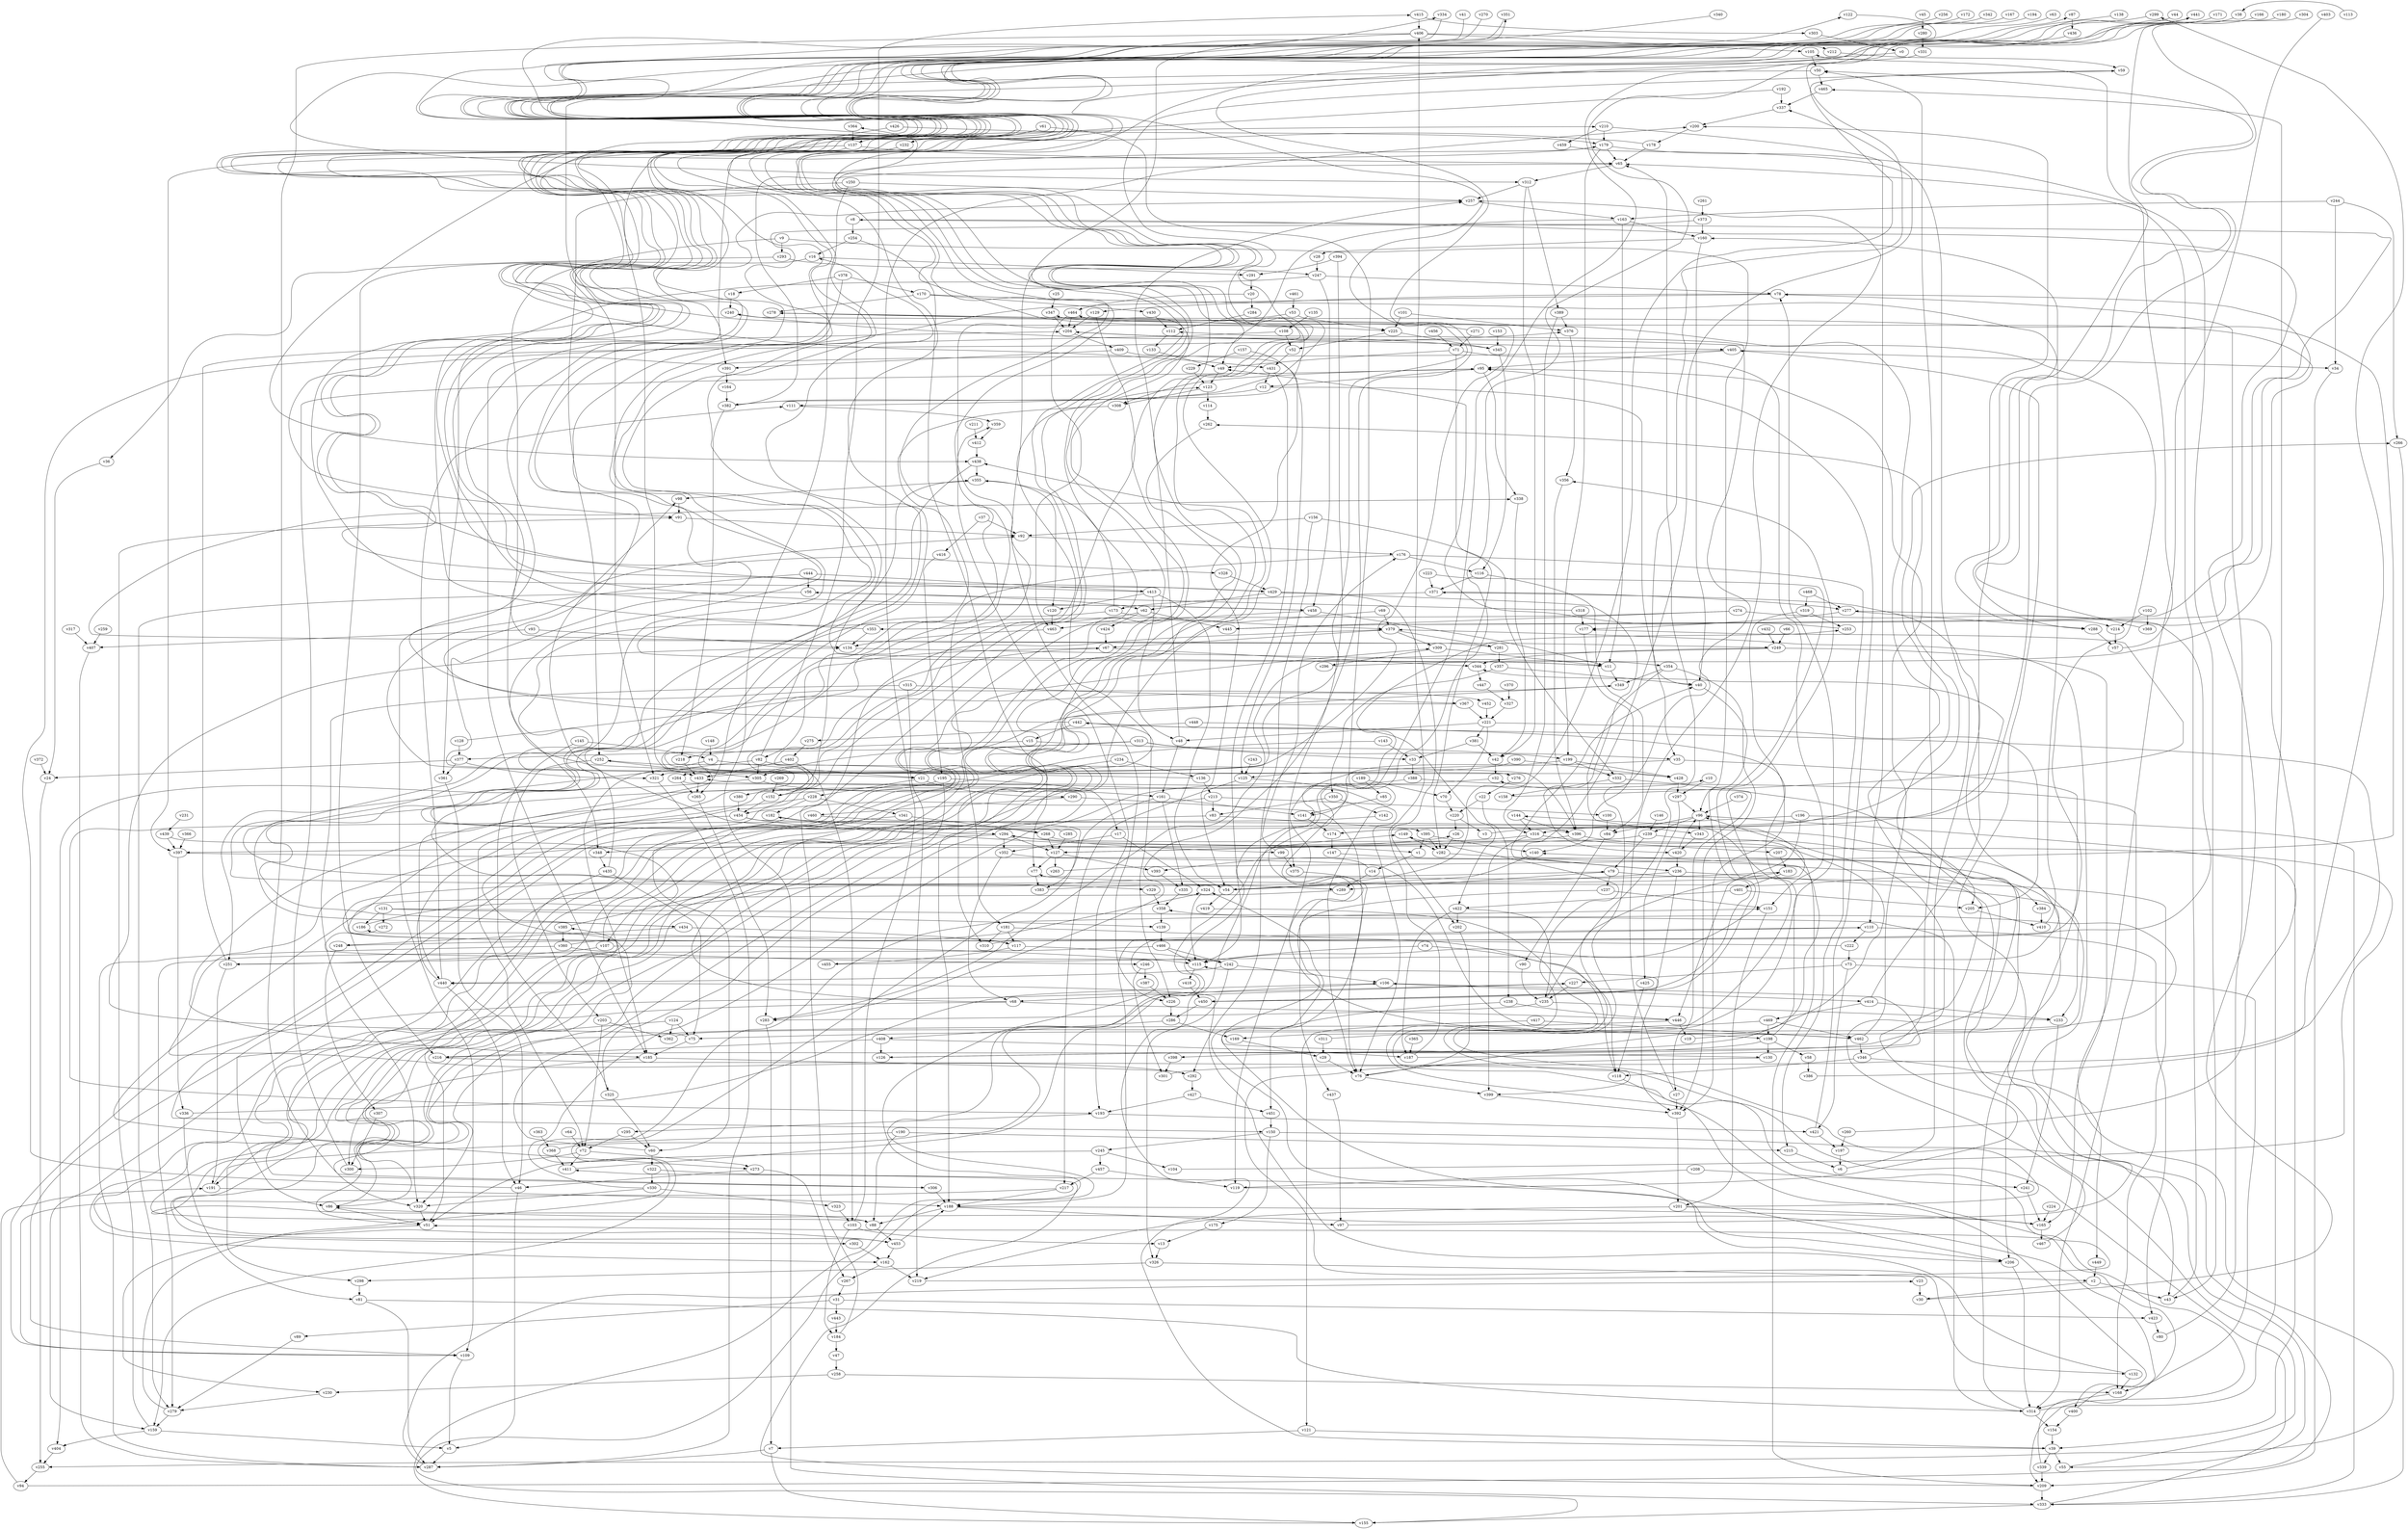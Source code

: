 // Benchmark game 698 - 470 vertices
// time_bound: 121
// targets: v259
digraph G {
    v0 [name="v0", player=1];
    v1 [name="v1", player=0];
    v2 [name="v2", player=1];
    v3 [name="v3", player=1];
    v4 [name="v4", player=0];
    v5 [name="v5", player=1];
    v6 [name="v6", player=0];
    v7 [name="v7", player=1];
    v8 [name="v8", player=1];
    v9 [name="v9", player=1];
    v10 [name="v10", player=0];
    v11 [name="v11", player=1];
    v12 [name="v12", player=1];
    v13 [name="v13", player=0];
    v14 [name="v14", player=1];
    v15 [name="v15", player=1];
    v16 [name="v16", player=0];
    v17 [name="v17", player=1];
    v18 [name="v18", player=0];
    v19 [name="v19", player=0];
    v20 [name="v20", player=1];
    v21 [name="v21", player=1];
    v22 [name="v22", player=1];
    v23 [name="v23", player=1];
    v24 [name="v24", player=1];
    v25 [name="v25", player=0];
    v26 [name="v26", player=1];
    v27 [name="v27", player=0];
    v28 [name="v28", player=0];
    v29 [name="v29", player=1];
    v30 [name="v30", player=1];
    v31 [name="v31", player=1];
    v32 [name="v32", player=0];
    v33 [name="v33", player=0];
    v34 [name="v34", player=1];
    v35 [name="v35", player=0];
    v36 [name="v36", player=1];
    v37 [name="v37", player=1];
    v38 [name="v38", player=0];
    v39 [name="v39", player=1];
    v40 [name="v40", player=0];
    v41 [name="v41", player=0];
    v42 [name="v42", player=1];
    v43 [name="v43", player=0];
    v44 [name="v44", player=1];
    v45 [name="v45", player=1];
    v46 [name="v46", player=0];
    v47 [name="v47", player=0];
    v48 [name="v48", player=0];
    v49 [name="v49", player=1];
    v50 [name="v50", player=1];
    v51 [name="v51", player=1];
    v52 [name="v52", player=1];
    v53 [name="v53", player=1];
    v54 [name="v54", player=0];
    v55 [name="v55", player=0];
    v56 [name="v56", player=1];
    v57 [name="v57", player=0];
    v58 [name="v58", player=0];
    v59 [name="v59", player=0];
    v60 [name="v60", player=0];
    v61 [name="v61", player=1];
    v62 [name="v62", player=1];
    v63 [name="v63", player=1];
    v64 [name="v64", player=1];
    v65 [name="v65", player=1];
    v66 [name="v66", player=1];
    v67 [name="v67", player=1];
    v68 [name="v68", player=0];
    v69 [name="v69", player=0];
    v70 [name="v70", player=1];
    v71 [name="v71", player=0];
    v72 [name="v72", player=1];
    v73 [name="v73", player=0];
    v74 [name="v74", player=1];
    v75 [name="v75", player=0];
    v76 [name="v76", player=0];
    v77 [name="v77", player=1];
    v78 [name="v78", player=1];
    v79 [name="v79", player=1];
    v80 [name="v80", player=0];
    v81 [name="v81", player=1];
    v82 [name="v82", player=0];
    v83 [name="v83", player=0];
    v84 [name="v84", player=1];
    v85 [name="v85", player=0];
    v86 [name="v86", player=0];
    v87 [name="v87", player=1];
    v88 [name="v88", player=0];
    v89 [name="v89", player=0];
    v90 [name="v90", player=1];
    v91 [name="v91", player=0];
    v92 [name="v92", player=1];
    v93 [name="v93", player=0];
    v94 [name="v94", player=0];
    v95 [name="v95", player=0];
    v96 [name="v96", player=1];
    v97 [name="v97", player=1];
    v98 [name="v98", player=1];
    v99 [name="v99", player=0];
    v100 [name="v100", player=1];
    v101 [name="v101", player=0];
    v102 [name="v102", player=0];
    v103 [name="v103", player=1];
    v104 [name="v104", player=0];
    v105 [name="v105", player=0];
    v106 [name="v106", player=0];
    v107 [name="v107", player=1];
    v108 [name="v108", player=1];
    v109 [name="v109", player=0];
    v110 [name="v110", player=0];
    v111 [name="v111", player=0];
    v112 [name="v112", player=0];
    v113 [name="v113", player=0];
    v114 [name="v114", player=0];
    v115 [name="v115", player=1];
    v116 [name="v116", player=1];
    v117 [name="v117", player=0];
    v118 [name="v118", player=0];
    v119 [name="v119", player=0];
    v120 [name="v120", player=0];
    v121 [name="v121", player=0];
    v122 [name="v122", player=0];
    v123 [name="v123", player=0];
    v124 [name="v124", player=1];
    v125 [name="v125", player=0];
    v126 [name="v126", player=1];
    v127 [name="v127", player=1];
    v128 [name="v128", player=0];
    v129 [name="v129", player=0];
    v130 [name="v130", player=1];
    v131 [name="v131", player=0];
    v132 [name="v132", player=0];
    v133 [name="v133", player=1];
    v134 [name="v134", player=1];
    v135 [name="v135", player=1];
    v136 [name="v136", player=1];
    v137 [name="v137", player=1];
    v138 [name="v138", player=1];
    v139 [name="v139", player=0];
    v140 [name="v140", player=0];
    v141 [name="v141", player=0];
    v142 [name="v142", player=0];
    v143 [name="v143", player=0];
    v144 [name="v144", player=0];
    v145 [name="v145", player=1];
    v146 [name="v146", player=1];
    v147 [name="v147", player=0];
    v148 [name="v148", player=1];
    v149 [name="v149", player=1];
    v150 [name="v150", player=0];
    v151 [name="v151", player=0];
    v152 [name="v152", player=1];
    v153 [name="v153", player=0];
    v154 [name="v154", player=1];
    v155 [name="v155", player=1];
    v156 [name="v156", player=0];
    v157 [name="v157", player=0];
    v158 [name="v158", player=0];
    v159 [name="v159", player=1];
    v160 [name="v160", player=1];
    v161 [name="v161", player=0];
    v162 [name="v162", player=0];
    v163 [name="v163", player=0];
    v164 [name="v164", player=0];
    v165 [name="v165", player=1];
    v166 [name="v166", player=1];
    v167 [name="v167", player=0];
    v168 [name="v168", player=1];
    v169 [name="v169", player=1];
    v170 [name="v170", player=1];
    v171 [name="v171", player=0];
    v172 [name="v172", player=1];
    v173 [name="v173", player=1];
    v174 [name="v174", player=0];
    v175 [name="v175", player=1];
    v176 [name="v176", player=1];
    v177 [name="v177", player=1];
    v178 [name="v178", player=1];
    v179 [name="v179", player=1];
    v180 [name="v180", player=0];
    v181 [name="v181", player=1];
    v182 [name="v182", player=1];
    v183 [name="v183", player=0];
    v184 [name="v184", player=0];
    v185 [name="v185", player=0];
    v186 [name="v186", player=1];
    v187 [name="v187", player=1];
    v188 [name="v188", player=0];
    v189 [name="v189", player=1];
    v190 [name="v190", player=1];
    v191 [name="v191", player=1];
    v192 [name="v192", player=1];
    v193 [name="v193", player=0];
    v194 [name="v194", player=1];
    v195 [name="v195", player=0];
    v196 [name="v196", player=1];
    v197 [name="v197", player=0];
    v198 [name="v198", player=1];
    v199 [name="v199", player=0];
    v200 [name="v200", player=0];
    v201 [name="v201", player=1];
    v202 [name="v202", player=1];
    v203 [name="v203", player=0];
    v204 [name="v204", player=0];
    v205 [name="v205", player=1];
    v206 [name="v206", player=1];
    v207 [name="v207", player=1];
    v208 [name="v208", player=1];
    v209 [name="v209", player=1];
    v210 [name="v210", player=1];
    v211 [name="v211", player=1];
    v212 [name="v212", player=0];
    v213 [name="v213", player=0];
    v214 [name="v214", player=0];
    v215 [name="v215", player=0];
    v216 [name="v216", player=0];
    v217 [name="v217", player=1];
    v218 [name="v218", player=1];
    v219 [name="v219", player=1];
    v220 [name="v220", player=0];
    v221 [name="v221", player=0];
    v222 [name="v222", player=1];
    v223 [name="v223", player=1];
    v224 [name="v224", player=1];
    v225 [name="v225", player=1];
    v226 [name="v226", player=1];
    v227 [name="v227", player=1];
    v228 [name="v228", player=0];
    v229 [name="v229", player=0];
    v230 [name="v230", player=0];
    v231 [name="v231", player=0];
    v232 [name="v232", player=0];
    v233 [name="v233", player=1];
    v234 [name="v234", player=1];
    v235 [name="v235", player=1];
    v236 [name="v236", player=0];
    v237 [name="v237", player=0];
    v238 [name="v238", player=1];
    v239 [name="v239", player=0];
    v240 [name="v240", player=0];
    v241 [name="v241", player=1];
    v242 [name="v242", player=0];
    v243 [name="v243", player=1];
    v244 [name="v244", player=1];
    v245 [name="v245", player=1];
    v246 [name="v246", player=0];
    v247 [name="v247", player=1];
    v248 [name="v248", player=0];
    v249 [name="v249", player=0];
    v250 [name="v250", player=0];
    v251 [name="v251", player=0];
    v252 [name="v252", player=1];
    v253 [name="v253", player=1];
    v254 [name="v254", player=0];
    v255 [name="v255", player=0];
    v256 [name="v256", player=1];
    v257 [name="v257", player=1];
    v258 [name="v258", player=0];
    v259 [name="v259", player=1, target=1];
    v260 [name="v260", player=1];
    v261 [name="v261", player=1];
    v262 [name="v262", player=1];
    v263 [name="v263", player=1];
    v264 [name="v264", player=1];
    v265 [name="v265", player=1];
    v266 [name="v266", player=1];
    v267 [name="v267", player=1];
    v268 [name="v268", player=0];
    v269 [name="v269", player=0];
    v270 [name="v270", player=0];
    v271 [name="v271", player=1];
    v272 [name="v272", player=1];
    v273 [name="v273", player=1];
    v274 [name="v274", player=0];
    v275 [name="v275", player=1];
    v276 [name="v276", player=1];
    v277 [name="v277", player=0];
    v278 [name="v278", player=0];
    v279 [name="v279", player=0];
    v280 [name="v280", player=1];
    v281 [name="v281", player=1];
    v282 [name="v282", player=1];
    v283 [name="v283", player=1];
    v284 [name="v284", player=0];
    v285 [name="v285", player=0];
    v286 [name="v286", player=0];
    v287 [name="v287", player=0];
    v288 [name="v288", player=0];
    v289 [name="v289", player=1];
    v290 [name="v290", player=0];
    v291 [name="v291", player=0];
    v292 [name="v292", player=0];
    v293 [name="v293", player=0];
    v294 [name="v294", player=1];
    v295 [name="v295", player=0];
    v296 [name="v296", player=0];
    v297 [name="v297", player=1];
    v298 [name="v298", player=0];
    v299 [name="v299", player=0];
    v300 [name="v300", player=1];
    v301 [name="v301", player=0];
    v302 [name="v302", player=0];
    v303 [name="v303", player=1];
    v304 [name="v304", player=0];
    v305 [name="v305", player=1];
    v306 [name="v306", player=1];
    v307 [name="v307", player=0];
    v308 [name="v308", player=1];
    v309 [name="v309", player=0];
    v310 [name="v310", player=0];
    v311 [name="v311", player=1];
    v312 [name="v312", player=0];
    v313 [name="v313", player=1];
    v314 [name="v314", player=0];
    v315 [name="v315", player=1];
    v316 [name="v316", player=0];
    v317 [name="v317", player=1];
    v318 [name="v318", player=0];
    v319 [name="v319", player=0];
    v320 [name="v320", player=0];
    v321 [name="v321", player=1];
    v322 [name="v322", player=1];
    v323 [name="v323", player=1];
    v324 [name="v324", player=1];
    v325 [name="v325", player=1];
    v326 [name="v326", player=0];
    v327 [name="v327", player=0];
    v328 [name="v328", player=1];
    v329 [name="v329", player=0];
    v330 [name="v330", player=0];
    v331 [name="v331", player=1];
    v332 [name="v332", player=0];
    v333 [name="v333", player=1];
    v334 [name="v334", player=1];
    v335 [name="v335", player=0];
    v336 [name="v336", player=1];
    v337 [name="v337", player=1];
    v338 [name="v338", player=1];
    v339 [name="v339", player=1];
    v340 [name="v340", player=1];
    v341 [name="v341", player=1];
    v342 [name="v342", player=0];
    v343 [name="v343", player=1];
    v344 [name="v344", player=0];
    v345 [name="v345", player=0];
    v346 [name="v346", player=1];
    v347 [name="v347", player=1];
    v348 [name="v348", player=1];
    v349 [name="v349", player=1];
    v350 [name="v350", player=1];
    v351 [name="v351", player=0];
    v352 [name="v352", player=1];
    v353 [name="v353", player=0];
    v354 [name="v354", player=1];
    v355 [name="v355", player=0];
    v356 [name="v356", player=1];
    v357 [name="v357", player=0];
    v358 [name="v358", player=0];
    v359 [name="v359", player=0];
    v360 [name="v360", player=1];
    v361 [name="v361", player=1];
    v362 [name="v362", player=0];
    v363 [name="v363", player=1];
    v364 [name="v364", player=1];
    v365 [name="v365", player=0];
    v366 [name="v366", player=0];
    v367 [name="v367", player=0];
    v368 [name="v368", player=1];
    v369 [name="v369", player=0];
    v370 [name="v370", player=1];
    v371 [name="v371", player=0];
    v372 [name="v372", player=0];
    v373 [name="v373", player=1];
    v374 [name="v374", player=1];
    v375 [name="v375", player=0];
    v376 [name="v376", player=0];
    v377 [name="v377", player=0];
    v378 [name="v378", player=1];
    v379 [name="v379", player=1];
    v380 [name="v380", player=0];
    v381 [name="v381", player=1];
    v382 [name="v382", player=1];
    v383 [name="v383", player=1];
    v384 [name="v384", player=1];
    v385 [name="v385", player=1];
    v386 [name="v386", player=1];
    v387 [name="v387", player=1];
    v388 [name="v388", player=1];
    v389 [name="v389", player=0];
    v390 [name="v390", player=0];
    v391 [name="v391", player=1];
    v392 [name="v392", player=0];
    v393 [name="v393", player=0];
    v394 [name="v394", player=1];
    v395 [name="v395", player=1];
    v396 [name="v396", player=1];
    v397 [name="v397", player=0];
    v398 [name="v398", player=0];
    v399 [name="v399", player=1];
    v400 [name="v400", player=1];
    v401 [name="v401", player=0];
    v402 [name="v402", player=0];
    v403 [name="v403", player=1];
    v404 [name="v404", player=0];
    v405 [name="v405", player=0];
    v406 [name="v406", player=0];
    v407 [name="v407", player=0];
    v408 [name="v408", player=0];
    v409 [name="v409", player=0];
    v410 [name="v410", player=1];
    v411 [name="v411", player=1];
    v412 [name="v412", player=0];
    v413 [name="v413", player=1];
    v414 [name="v414", player=1];
    v415 [name="v415", player=1];
    v416 [name="v416", player=0];
    v417 [name="v417", player=1];
    v418 [name="v418", player=1];
    v419 [name="v419", player=0];
    v420 [name="v420", player=1];
    v421 [name="v421", player=0];
    v422 [name="v422", player=0];
    v423 [name="v423", player=0];
    v424 [name="v424", player=0];
    v425 [name="v425", player=0];
    v426 [name="v426", player=0];
    v427 [name="v427", player=1];
    v428 [name="v428", player=1];
    v429 [name="v429", player=0];
    v430 [name="v430", player=0];
    v431 [name="v431", player=0];
    v432 [name="v432", player=1];
    v433 [name="v433", player=0];
    v434 [name="v434", player=1];
    v435 [name="v435", player=0];
    v436 [name="v436", player=0];
    v437 [name="v437", player=0];
    v438 [name="v438", player=0];
    v439 [name="v439", player=0];
    v440 [name="v440", player=0];
    v441 [name="v441", player=0];
    v442 [name="v442", player=1];
    v443 [name="v443", player=0];
    v444 [name="v444", player=1];
    v445 [name="v445", player=1];
    v446 [name="v446", player=0];
    v447 [name="v447", player=1];
    v448 [name="v448", player=1];
    v449 [name="v449", player=0];
    v450 [name="v450", player=1];
    v451 [name="v451", player=0];
    v452 [name="v452", player=0];
    v453 [name="v453", player=1];
    v454 [name="v454", player=1];
    v455 [name="v455", player=1];
    v456 [name="v456", player=1];
    v457 [name="v457", player=0];
    v458 [name="v458", player=1];
    v459 [name="v459", player=1];
    v460 [name="v460", player=1];
    v461 [name="v461", player=0];
    v462 [name="v462", player=0];
    v463 [name="v463", player=1];
    v464 [name="v464", player=1];
    v465 [name="v465", player=1];
    v466 [name="v466", player=0];
    v467 [name="v467", player=1];
    v468 [name="v468", player=1];
    v469 [name="v469", player=1];

    v0 -> v312 [constraint="t >= 5"];
    v1 -> v14;
    v2 -> v30;
    v3 -> v262 [constraint="t >= 2"];
    v4 -> v185;
    v5 -> v287;
    v6 -> v337;
    v7 -> v287;
    v8 -> v445 [constraint="t < 15"];
    v9 -> v348;
    v10 -> v297;
    v11 -> v349;
    v12 -> v111;
    v13 -> v326;
    v14 -> v393 [constraint="t >= 3"];
    v15 -> v199;
    v16 -> v291;
    v17 -> v324;
    v18 -> v240;
    v19 -> v182 [constraint="t < 10"];
    v20 -> v464;
    v21 -> v228;
    v22 -> v238;
    v23 -> v30;
    v24 -> v255;
    v25 -> v347;
    v26 -> v282;
    v27 -> v257 [constraint="t >= 1"];
    v28 -> v247;
    v29 -> v76;
    v30 -> v8 [constraint="t >= 2"];
    v31 -> v89;
    v32 -> v289 [constraint="t mod 5 == 2"];
    v33 -> v388;
    v34 -> v209;
    v35 -> v206;
    v36 -> v24;
    v37 -> v416;
    v38 -> v198 [constraint="t mod 4 == 0"];
    v39 -> v441 [constraint="t < 10"];
    v40 -> v450 [constraint="t >= 2"];
    v41 -> v431 [constraint="t < 5"];
    v42 -> v32;
    v43 -> v65;
    v44 -> v88 [constraint="t < 11"];
    v45 -> v280;
    v46 -> v376 [constraint="t < 9"];
    v47 -> v258;
    v48 -> v257;
    v49 -> v123;
    v50 -> v465;
    v51 -> v230 [constraint="t >= 2"];
    v52 -> v431;
    v53 -> v193;
    v54 -> v59 [constraint="t < 13"];
    v55 -> v266 [constraint="t mod 2 == 0"];
    v56 -> v279;
    v57 -> v105;
    v58 -> v386;
    v59 -> v382 [constraint="t >= 3"];
    v60 -> v364 [constraint="t mod 4 == 0"];
    v61 -> v137;
    v62 -> v445;
    v63 -> v396 [constraint="t >= 1"];
    v64 -> v72;
    v65 -> v312;
    v66 -> v249;
    v67 -> v82;
    v68 -> v179 [constraint="t >= 5"];
    v69 -> v51 [constraint="t < 15"];
    v70 -> v220;
    v71 -> v282;
    v72 -> v300;
    v73 -> v168;
    v74 -> v115;
    v75 -> v134 [constraint="t mod 4 == 0"];
    v76 -> v140 [constraint="t mod 2 == 0"];
    v77 -> v383;
    v78 -> v11 [constraint="t mod 2 == 1"];
    v79 -> v289;
    v80 -> v78;
    v81 -> v314 [constraint="t mod 2 == 1"];
    v82 -> v415;
    v83 -> v188;
    v84 -> v90;
    v85 -> v141;
    v86 -> v186 [constraint="t >= 4"];
    v87 -> v436;
    v88 -> v309 [constraint="t < 5"];
    v89 -> v279;
    v90 -> v235;
    v91 -> v92;
    v92 -> v176;
    v93 -> v407;
    v94 -> v379 [constraint="t >= 3"];
    v95 -> v338;
    v96 -> v239;
    v97 -> v371 [constraint="t mod 4 == 3"];
    v98 -> v91;
    v99 -> v176;
    v100 -> v84;
    v101 -> v376;
    v102 -> v369;
    v103 -> v13;
    v104 -> v294 [constraint="t mod 3 == 0"];
    v105 -> v50;
    v106 -> v68;
    v107 -> v252 [constraint="t < 8"];
    v108 -> v91 [constraint="t < 14"];
    v109 -> v227 [constraint="t < 13"];
    v110 -> v222;
    v111 -> v359;
    v112 -> v133;
    v113 -> v38 [constraint="t mod 2 == 0"];
    v114 -> v262;
    v115 -> v356 [constraint="t < 7"];
    v116 -> v84;
    v117 -> v79 [constraint="t < 8"];
    v118 -> v400 [constraint="t mod 4 == 0"];
    v119 -> v278 [constraint="t mod 2 == 0"];
    v120 -> v463;
    v121 -> v39;
    v122 -> v159 [constraint="t < 8"];
    v123 -> v308;
    v124 -> v75;
    v125 -> v76;
    v126 -> v32 [constraint="t >= 2"];
    v127 -> v77;
    v128 -> v359 [constraint="t mod 5 == 1"];
    v129 -> v204;
    v130 -> v132 [constraint="t >= 5"];
    v131 -> v139;
    v132 -> v440 [constraint="t < 13"];
    v133 -> v49;
    v134 -> v354 [constraint="t mod 5 == 0"];
    v135 -> v108;
    v136 -> v98 [constraint="t >= 2"];
    v137 -> v225 [constraint="t mod 3 == 1"];
    v138 -> v150 [constraint="t mod 4 == 3"];
    v139 -> v466;
    v140 -> v54 [constraint="t >= 3"];
    v141 -> v174;
    v142 -> v193 [constraint="t mod 2 == 0"];
    v143 -> v162 [constraint="t mod 5 == 4"];
    v144 -> v396;
    v145 -> v4;
    v146 -> v239;
    v147 -> v384 [constraint="t < 11"];
    v148 -> v4;
    v149 -> v282;
    v150 -> v43;
    v151 -> v201;
    v152 -> v355;
    v153 -> v345;
    v154 -> v39;
    v155 -> v110 [constraint="t >= 5"];
    v156 -> v332;
    v157 -> v229;
    v158 -> v177 [constraint="t >= 5"];
    v159 -> v91;
    v160 -> v40;
    v161 -> v141;
    v162 -> v267;
    v163 -> v160;
    v164 -> v382;
    v165 -> v467;
    v166 -> v40 [constraint="t >= 4"];
    v167 -> v11 [constraint="t mod 3 == 1"];
    v168 -> v314;
    v169 -> v29;
    v170 -> v214 [constraint="t >= 1"];
    v171 -> v264 [constraint="t < 5"];
    v172 -> v452 [constraint="t >= 3"];
    v173 -> v265;
    v174 -> v344 [constraint="t mod 3 == 2"];
    v175 -> v13;
    v176 -> v116;
    v177 -> v140;
    v178 -> v334 [constraint="t < 10"];
    v179 -> v65;
    v180 -> v288 [constraint="t mod 2 == 0"];
    v181 -> v310;
    v182 -> v1 [constraint="t >= 4"];
    v183 -> v306 [constraint="t mod 3 == 1"];
    v184 -> v47;
    v185 -> v300;
    v186 -> v438 [constraint="t mod 2 == 1"];
    v187 -> v106 [constraint="t < 15"];
    v188 -> v88;
    v189 -> v70;
    v190 -> v298;
    v191 -> v464 [constraint="t mod 5 == 3"];
    v192 -> v273 [constraint="t < 15"];
    v193 -> v421;
    v194 -> v329 [constraint="t mod 2 == 0"];
    v195 -> v320 [constraint="t < 15"];
    v196 -> v316;
    v197 -> v6;
    v198 -> v78;
    v199 -> v428;
    v200 -> v178;
    v201 -> v112 [constraint="t mod 3 == 0"];
    v202 -> v76;
    v203 -> v72;
    v204 -> v409;
    v205 -> v410;
    v206 -> v324 [constraint="t mod 5 == 4"];
    v207 -> v183;
    v208 -> v241;
    v209 -> v411 [constraint="t mod 2 == 1"];
    v210 -> v179;
    v211 -> v412;
    v212 -> v59;
    v213 -> v454;
    v214 -> v57;
    v215 -> v6;
    v216 -> v399 [constraint="t < 13"];
    v217 -> v109 [constraint="t < 9"];
    v218 -> v433;
    v219 -> v51 [constraint="t >= 5"];
    v220 -> v3;
    v221 -> v70;
    v222 -> v123 [constraint="t mod 4 == 2"];
    v223 -> v450 [constraint="t < 11"];
    v224 -> v165;
    v225 -> v345;
    v226 -> v286;
    v227 -> v155 [constraint="t mod 2 == 0"];
    v228 -> v341;
    v229 -> v123;
    v230 -> v279;
    v231 -> v439;
    v232 -> v276 [constraint="t < 14"];
    v233 -> v241;
    v234 -> v136;
    v235 -> v65;
    v236 -> v40 [constraint="t < 10"];
    v237 -> v151;
    v238 -> v446;
    v239 -> v127;
    v240 -> v321 [constraint="t mod 4 == 3"];
    v241 -> v165;
    v242 -> v106;
    v243 -> v125;
    v244 -> v163;
    v245 -> v51;
    v246 -> v387;
    v247 -> v361;
    v248 -> v277 [constraint="t mod 2 == 1"];
    v249 -> v283 [constraint="t mod 4 == 0"];
    v250 -> v257;
    v251 -> v204;
    v252 -> v203;
    v253 -> v49 [constraint="t mod 2 == 1"];
    v254 -> v77;
    v255 -> v94;
    v256 -> v249 [constraint="t >= 3"];
    v257 -> v163;
    v258 -> v168;
    v259 -> v407;
    v260 -> v96 [constraint="t mod 3 == 0"];
    v261 -> v373;
    v262 -> v306 [constraint="t < 8"];
    v263 -> v347 [constraint="t mod 5 == 1"];
    v264 -> v130 [constraint="t < 14"];
    v265 -> v283;
    v266 -> v333;
    v267 -> v31;
    v268 -> v216 [constraint="t < 12"];
    v269 -> v152;
    v270 -> v429 [constraint="t mod 3 == 2"];
    v271 -> v87 [constraint="t < 7"];
    v272 -> v242 [constraint="t mod 5 == 1"];
    v273 -> v46;
    v274 -> v289 [constraint="t mod 3 == 2"];
    v275 -> v402;
    v276 -> v22;
    v277 -> v288;
    v278 -> v382 [constraint="t < 9"];
    v279 -> v151 [constraint="t mod 5 == 4"];
    v280 -> v331;
    v281 -> v338 [constraint="t mod 3 == 2"];
    v282 -> v126 [constraint="t mod 4 == 3"];
    v283 -> v441 [constraint="t mod 3 == 0"];
    v284 -> v112;
    v285 -> v16 [constraint="t mod 4 == 3"];
    v286 -> v169;
    v287 -> v23 [constraint="t >= 2"];
    v288 -> v57;
    v289 -> v117 [constraint="t >= 3"];
    v290 -> v76;
    v291 -> v20;
    v292 -> v26 [constraint="t >= 3"];
    v293 -> v247;
    v294 -> v352;
    v295 -> v72;
    v296 -> v278 [constraint="t mod 4 == 3"];
    v297 -> v96;
    v298 -> v81;
    v299 -> v109 [constraint="t mod 4 == 3"];
    v300 -> v95;
    v301 -> v442 [constraint="t >= 1"];
    v302 -> v162;
    v303 -> v0;
    v304 -> v174 [constraint="t >= 2"];
    v305 -> v404;
    v306 -> v188;
    v307 -> v300;
    v308 -> v185 [constraint="t mod 2 == 0"];
    v309 -> v296;
    v310 -> v204 [constraint="t < 9"];
    v311 -> v442 [constraint="t >= 4"];
    v312 -> v389;
    v313 -> v33;
    v314 -> v154;
    v315 -> v320;
    v316 -> v207;
    v317 -> v407;
    v318 -> v56 [constraint="t mod 4 == 3"];
    v319 -> v392;
    v320 -> v51;
    v321 -> v287;
    v322 -> v206 [constraint="t mod 2 == 1"];
    v323 -> v103;
    v324 -> v115;
    v325 -> v433 [constraint="t mod 4 == 0"];
    v326 -> v2;
    v327 -> v221;
    v328 -> v429;
    v329 -> v358;
    v330 -> v10 [constraint="t < 7"];
    v331 -> v458 [constraint="t >= 1"];
    v332 -> v27;
    v333 -> v183 [constraint="t mod 5 == 1"];
    v334 -> v438 [constraint="t < 14"];
    v335 -> v358;
    v336 -> v106 [constraint="t < 11"];
    v337 -> v200;
    v338 -> v42;
    v339 -> v149 [constraint="t < 11"];
    v340 -> v429 [constraint="t >= 4"];
    v341 -> v268;
    v342 -> v434 [constraint="t mod 4 == 2"];
    v343 -> v420;
    v344 -> v447;
    v345 -> v240 [constraint="t < 14"];
    v346 -> v449;
    v347 -> v204;
    v348 -> v435;
    v349 -> v434 [constraint="t mod 2 == 0"];
    v350 -> v83;
    v351 -> v328 [constraint="t >= 4"];
    v352 -> v462 [constraint="t mod 2 == 1"];
    v353 -> v351 [constraint="t >= 3"];
    v354 -> v343 [constraint="t < 13"];
    v355 -> v120;
    v356 -> v396;
    v357 -> v40;
    v358 -> v139;
    v359 -> v412;
    v360 -> v324 [constraint="t mod 3 == 0"];
    v361 -> v46;
    v362 -> v358 [constraint="t >= 3"];
    v363 -> v368;
    v364 -> v137;
    v365 -> v187;
    v366 -> v397;
    v367 -> v107 [constraint="t >= 5"];
    v368 -> v149 [constraint="t < 8"];
    v369 -> v50 [constraint="t >= 2"];
    v370 -> v327;
    v371 -> v173;
    v372 -> v24;
    v373 -> v21 [constraint="t < 6"];
    v374 -> v96;
    v375 -> v206 [constraint="t mod 5 == 3"];
    v376 -> v356;
    v377 -> v361;
    v378 -> v428 [constraint="t >= 4"];
    v379 -> v309;
    v380 -> v454;
    v381 -> v42;
    v382 -> v65;
    v383 -> v144 [constraint="t < 11"];
    v384 -> v410;
    v385 -> v349 [constraint="t < 6"];
    v386 -> v299 [constraint="t >= 2"];
    v387 -> v226;
    v388 -> v152;
    v389 -> v316;
    v390 -> v125;
    v391 -> v164;
    v392 -> v201;
    v393 -> v335;
    v394 -> v375;
    v395 -> v282;
    v396 -> v127;
    v397 -> v55 [constraint="t < 5"];
    v398 -> v301;
    v399 -> v392;
    v400 -> v86 [constraint="t >= 3"];
    v401 -> v205;
    v402 -> v433;
    v403 -> v255 [constraint="t < 10"];
    v404 -> v255;
    v405 -> v185;
    v406 -> v226;
    v407 -> v287;
    v408 -> v187;
    v409 -> v125;
    v410 -> v160;
    v411 -> v253 [constraint="t >= 5"];
    v412 -> v438;
    v413 -> v122 [constraint="t mod 4 == 3"];
    v414 -> v233;
    v415 -> v406;
    v416 -> v195;
    v417 -> v462;
    v418 -> v450;
    v419 -> v209 [constraint="t mod 4 == 3"];
    v420 -> v96;
    v421 -> v95;
    v422 -> v235;
    v423 -> v80;
    v424 -> v67;
    v425 -> v118;
    v426 -> v179;
    v427 -> v451;
    v428 -> v297;
    v429 -> v420 [constraint="t >= 4"];
    v430 -> v112;
    v431 -> v115;
    v432 -> v249;
    v433 -> v442 [constraint="t mod 3 == 2"];
    v434 -> v117;
    v435 -> v302 [constraint="t < 13"];
    v436 -> v453 [constraint="t < 9"];
    v437 -> v97;
    v438 -> v268 [constraint="t mod 2 == 0"];
    v439 -> v251 [constraint="t < 8"];
    v440 -> v67 [constraint="t < 10"];
    v441 -> v191 [constraint="t < 15"];
    v442 -> v257 [constraint="t < 11"];
    v443 -> v184;
    v444 -> v56;
    v445 -> v78 [constraint="t < 13"];
    v446 -> v86 [constraint="t mod 5 == 2"];
    v447 -> v327;
    v448 -> v275;
    v449 -> v2;
    v450 -> v115 [constraint="t < 12"];
    v451 -> v150;
    v452 -> v221;
    v453 -> v385 [constraint="t >= 2"];
    v454 -> v169 [constraint="t mod 3 == 2"];
    v455 -> v77 [constraint="t mod 2 == 1"];
    v456 -> v71;
    v457 -> v119;
    v458 -> v210 [constraint="t >= 1"];
    v459 -> v236 [constraint="t < 15"];
    v460 -> v159 [constraint="t >= 1"];
    v461 -> v53;
    v462 -> v95;
    v463 -> v134 [constraint="t >= 3"];
    v464 -> v204;
    v465 -> v337;
    v466 -> v115;
    v467 -> v96 [constraint="t >= 4"];
    v468 -> v277;
    v469 -> v75;
    v72 -> v411;
    v453 -> v162;
    v422 -> v187;
    v61 -> v76;
    v208 -> v119;
    v234 -> v310;
    v274 -> v445;
    v405 -> v95;
    v235 -> v283;
    v106 -> v414;
    v377 -> v321;
    v426 -> v391;
    v223 -> v371;
    v444 -> v109;
    v144 -> v316;
    v9 -> v96;
    v107 -> v251;
    v236 -> v54;
    v170 -> v278;
    v355 -> v98;
    v379 -> v67;
    v195 -> v17;
    v50 -> v321;
    v413 -> v48;
    v316 -> v399;
    v201 -> v165;
    v163 -> v11;
    v453 -> v188;
    v54 -> v419;
    v448 -> v422;
    v163 -> v49;
    v245 -> v457;
    v190 -> v88;
    v204 -> v405;
    v115 -> v418;
    v332 -> v158;
    v268 -> v127;
    v400 -> v154;
    v350 -> v142;
    v408 -> v126;
    v103 -> v200;
    v346 -> v50;
    v117 -> v455;
    v341 -> v60;
    v421 -> v197;
    v297 -> v425;
    v189 -> v85;
    v123 -> v114;
    v174 -> v147;
    v413 -> v120;
    v108 -> v52;
    v82 -> v251;
    v79 -> v237;
    v86 -> v51;
    v360 -> v287;
    v96 -> v343;
    v388 -> v314;
    v377 -> v24;
    v462 -> v346;
    v312 -> v257;
    v73 -> v421;
    v316 -> v397;
    v107 -> v115;
    v160 -> v28;
    v129 -> v226;
    v137 -> v433;
    v8 -> v254;
    v294 -> v127;
    v181 -> v117;
    v82 -> v305;
    v94 -> v191;
    v379 -> v281;
    v315 -> v219;
    v433 -> v265;
    v209 -> v333;
    v294 -> v99;
    v96 -> v84;
    v203 -> v362;
    v390 -> v428;
    v454 -> v294;
    v354 -> v392;
    v283 -> v7;
    v311 -> v29;
    v281 -> v357;
    v127 -> v393;
    v250 -> v333;
    v193 -> v295;
    v371 -> v277;
    v131 -> v314;
    v150 -> v175;
    v152 -> v454;
    v68 -> v51;
    v69 -> v379;
    v405 -> v34;
    v221 -> v48;
    v227 -> v235;
    v277 -> v177;
    v124 -> v362;
    v378 -> v170;
    v435 -> v75;
    v78 -> v129;
    v446 -> v19;
    v156 -> v292;
    v429 -> v202;
    v145 -> v325;
    v190 -> v215;
    v417 -> v121;
    v330 -> v320;
    v37 -> v92;
    v2 -> v43;
    v99 -> v375;
    v235 -> v233;
    v127 -> v263;
    v210 -> v459;
    v117 -> v242;
    v406 -> v320;
    v325 -> v60;
    v198 -> v130;
    v161 -> v335;
    v185 -> v292;
    v260 -> v197;
    v466 -> v242;
    v179 -> v43;
    v60 -> v322;
    v313 -> v35;
    v9 -> v293;
    v79 -> v168;
    v415 -> v303;
    v434 -> v248;
    v357 -> v350;
    v319 -> v253;
    v247 -> v458;
    v206 -> v314;
    v213 -> v100;
    v248 -> v307;
    v191 -> v188;
    v409 -> v391;
    v225 -> v52;
    v314 -> v465;
    v239 -> v79;
    v427 -> v193;
    v83 -> v395;
    v196 -> v333;
    v330 -> v323;
    v438 -> v355;
    v466 -> v279;
    v450 -> v286;
    v20 -> v284;
    v250 -> v252;
    v245 -> v104;
    v322 -> v330;
    v413 -> v54;
    v103 -> v184;
    v242 -> v326;
    v53 -> v225;
    v395 -> v140;
    v286 -> v408;
    v131 -> v186;
    v396 -> v205;
    v48 -> v161;
    v179 -> v397;
    v271 -> v71;
    v444 -> v413;
    v402 -> v103;
    v76 -> v399;
    v414 -> v200;
    v170 -> v430;
    v313 -> v377;
    v352 -> v68;
    v192 -> v337;
    v249 -> v344;
    v469 -> v462;
    v137 -> v65;
    v457 -> v217;
    v294 -> v348;
    v183 -> v401;
    v273 -> v267;
    v221 -> v381;
    v236 -> v392;
    v353 -> v134;
    v228 -> v440;
    v21 -> v290;
    v195 -> v380;
    v4 -> v21;
    v188 -> v165;
    v395 -> v1;
    v71 -> v151;
    v318 -> v177;
    v346 -> v118;
    v360 -> v246;
    v210 -> v110;
    v72 -> v273;
    v7 -> v155;
    v62 -> v353;
    v62 -> v424;
    v176 -> v215;
    v279 -> v159;
    v429 -> v62;
    v159 -> v404;
    v39 -> v55;
    v401 -> v422;
    v244 -> v266;
    v17 -> v352;
    v246 -> v301;
    v247 -> v78;
    v382 -> v218;
    v184 -> v379;
    v46 -> v5;
    v173 -> v379;
    v293 -> v36;
    v464 -> v463;
    v132 -> v168;
    v367 -> v221;
    v394 -> v291;
    v254 -> v16;
    v75 -> v185;
    v420 -> v236;
    v333 -> v155;
    v187 -> v406;
    v431 -> v12;
    v95 -> v12;
    v442 -> v15;
    v56 -> v62;
    v244 -> v34;
    v264 -> v265;
    v239 -> v209;
    v110 -> v423;
    v258 -> v230;
    v373 -> v160;
    v314 -> v405;
    v31 -> v423;
    v345 -> v116;
    v131 -> v272;
    v228 -> v182;
    v414 -> v469;
    v128 -> v377;
    v161 -> v383;
    v196 -> v446;
    v290 -> v460;
    v238 -> v451;
    v16 -> v216;
    v121 -> v7;
    v125 -> v217;
    v157 -> v54;
    v213 -> v83;
    v422 -> v202;
    v181 -> v118;
    v159 -> v5;
    v217 -> v188;
    v109 -> v5;
    v326 -> v298;
    v354 -> v349;
    v22 -> v220;
    v176 -> v181;
    v71 -> v49;
    v397 -> v336;
    v339 -> v209;
    v102 -> v214;
    v110 -> v188;
    v31 -> v443;
    v61 -> v232;
    v435 -> v92;
    v458 -> v11;
    v439 -> v397;
    v198 -> v58;
    v67 -> v344;
    v458 -> v463;
    v81 -> v287;
    v285 -> v127;
    v378 -> v18;
    v454 -> v72;
    v199 -> v332;
    v173 -> v355;
    v312 -> v42;
    v292 -> v427;
    v136 -> v213;
    v313 -> v305;
    v88 -> v453;
    v251 -> v191;
    v95 -> v308;
    v35 -> v119;
    v93 -> v134;
    v406 -> v105;
    v468 -> v319;
    v14 -> v289;
    v305 -> v161;
    v156 -> v92;
    v178 -> v65;
    v440 -> v111;
    v82 -> v396;
    v336 -> v81;
    v274 -> v39;
    v116 -> v371;
    v39 -> v339;
    v295 -> v60;
    v249 -> v165;
    v74 -> v118;
    v221 -> v205;
    v68 -> v446;
    v27 -> v392;
    v162 -> v219;
    v236 -> v233;
    v124 -> v86;
    v385 -> v360;
    v201 -> v219;
    v389 -> v376;
    v368 -> v411;
    v101 -> v225;
    v315 -> v367;
    v408 -> v216;
    v309 -> v11;
    v73 -> v227;
    v237 -> v437;
    v199 -> v141;
    v242 -> v440;
    v179 -> v199;
    v381 -> v33;
    v440 -> v46;
    v143 -> v33;
    v198 -> v398;
    v188 -> v97;
    v220 -> v26;
    v222 -> v73;
    v12 -> v35;
    v15 -> v218;
    v252 -> v305;
    v150 -> v245;
    v469 -> v198;
    v406 -> v212;
}
